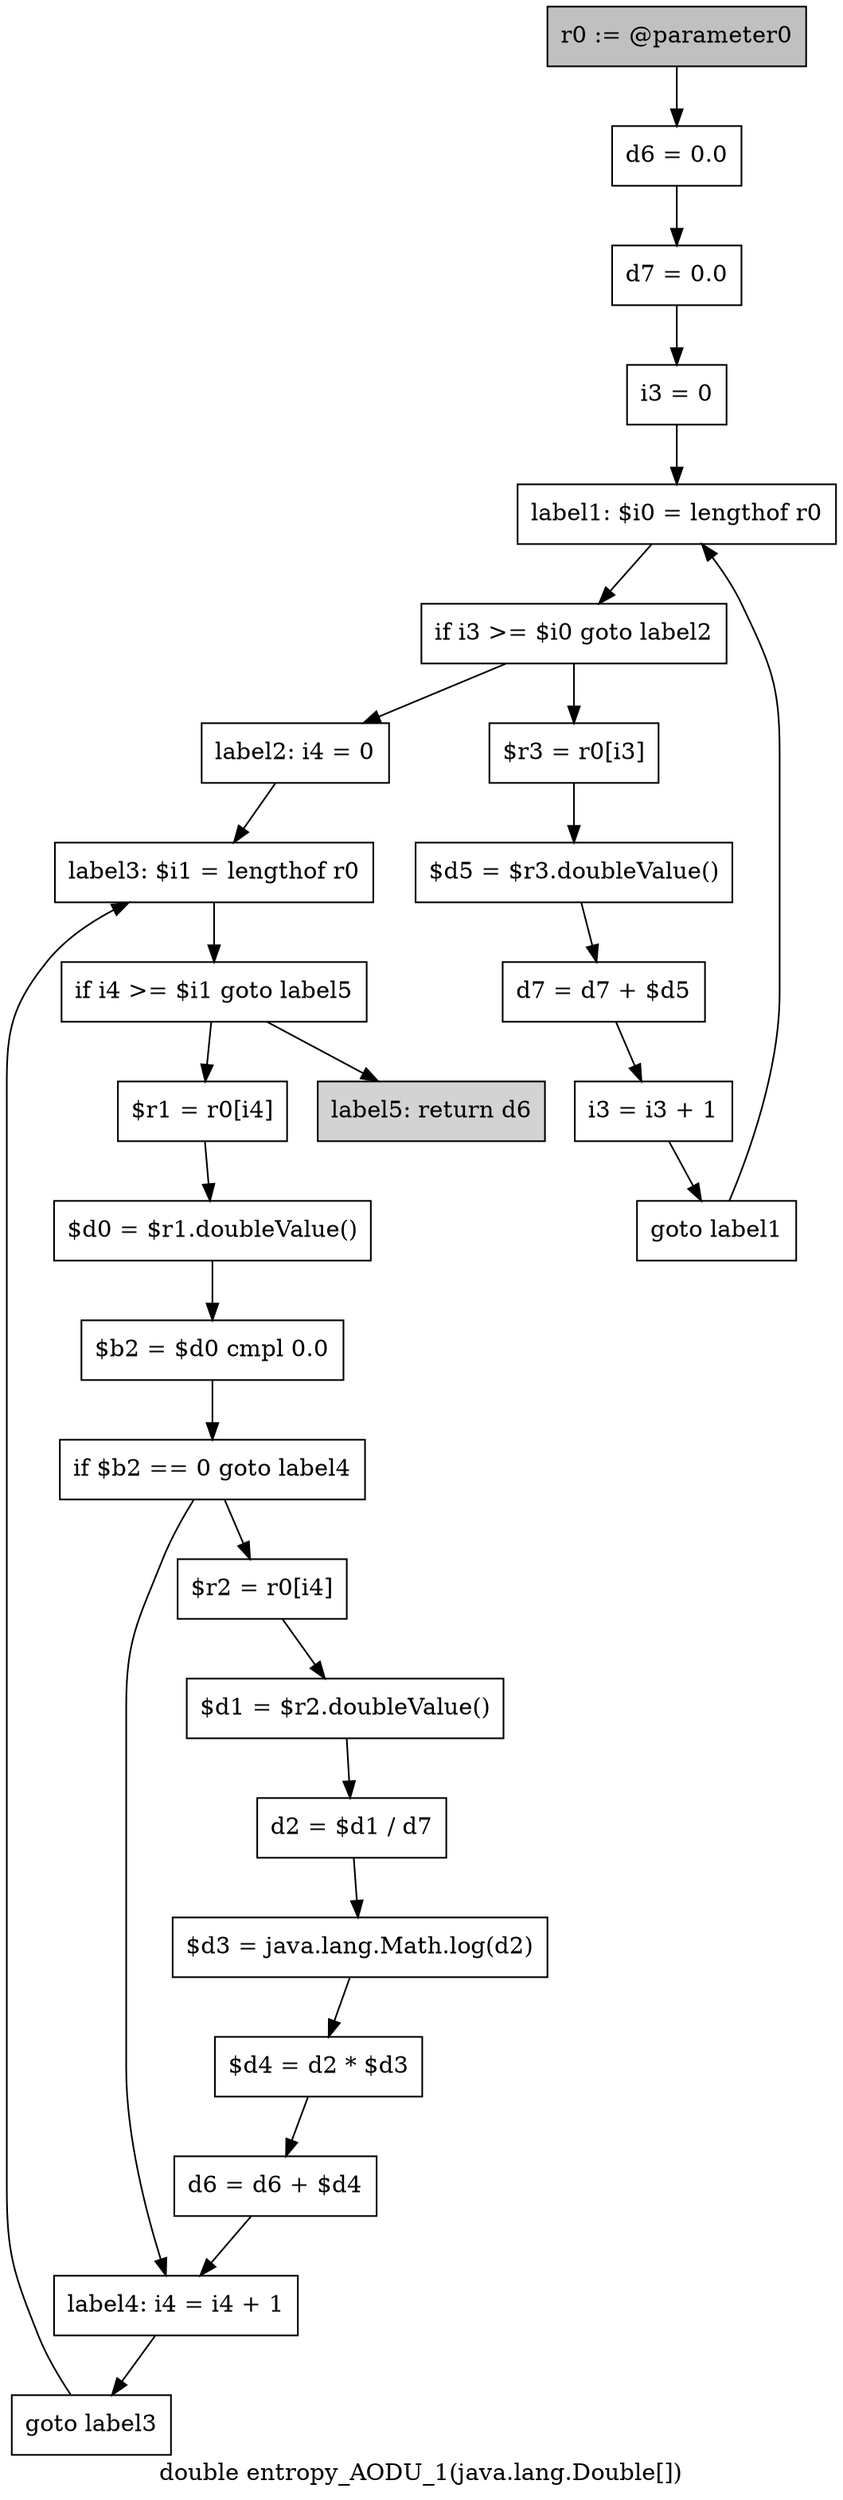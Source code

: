 digraph "double entropy_AODU_1(java.lang.Double[])" {
    label="double entropy_AODU_1(java.lang.Double[])";
    node [shape=box];
    "0" [style=filled,fillcolor=gray,label="r0 := @parameter0",];
    "1" [label="d6 = 0.0",];
    "0"->"1";
    "2" [label="d7 = 0.0",];
    "1"->"2";
    "3" [label="i3 = 0",];
    "2"->"3";
    "4" [label="label1: $i0 = lengthof r0",];
    "3"->"4";
    "5" [label="if i3 >= $i0 goto label2",];
    "4"->"5";
    "6" [label="$r3 = r0[i3]",];
    "5"->"6";
    "11" [label="label2: i4 = 0",];
    "5"->"11";
    "7" [label="$d5 = $r3.doubleValue()",];
    "6"->"7";
    "8" [label="d7 = d7 + $d5",];
    "7"->"8";
    "9" [label="i3 = i3 + 1",];
    "8"->"9";
    "10" [label="goto label1",];
    "9"->"10";
    "10"->"4";
    "12" [label="label3: $i1 = lengthof r0",];
    "11"->"12";
    "13" [label="if i4 >= $i1 goto label5",];
    "12"->"13";
    "14" [label="$r1 = r0[i4]",];
    "13"->"14";
    "26" [style=filled,fillcolor=lightgray,label="label5: return d6",];
    "13"->"26";
    "15" [label="$d0 = $r1.doubleValue()",];
    "14"->"15";
    "16" [label="$b2 = $d0 cmpl 0.0",];
    "15"->"16";
    "17" [label="if $b2 == 0 goto label4",];
    "16"->"17";
    "18" [label="$r2 = r0[i4]",];
    "17"->"18";
    "24" [label="label4: i4 = i4 + 1",];
    "17"->"24";
    "19" [label="$d1 = $r2.doubleValue()",];
    "18"->"19";
    "20" [label="d2 = $d1 / d7",];
    "19"->"20";
    "21" [label="$d3 = java.lang.Math.log(d2)",];
    "20"->"21";
    "22" [label="$d4 = d2 * $d3",];
    "21"->"22";
    "23" [label="d6 = d6 + $d4",];
    "22"->"23";
    "23"->"24";
    "25" [label="goto label3",];
    "24"->"25";
    "25"->"12";
}
